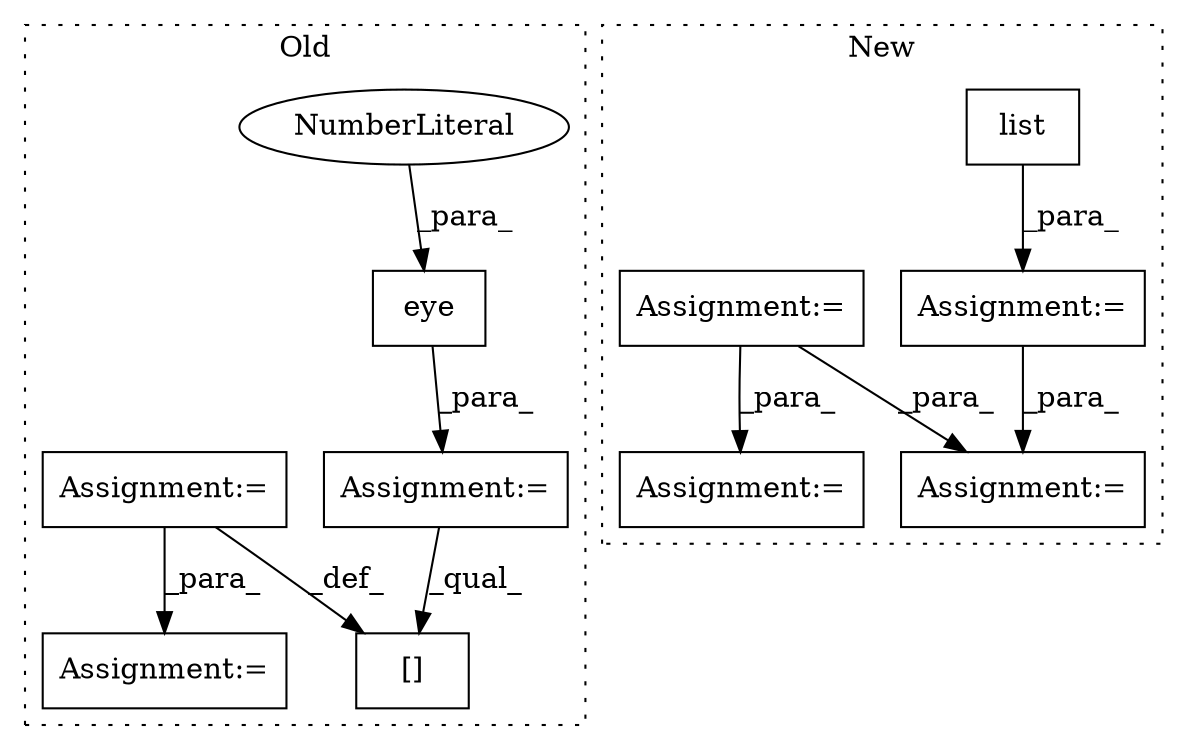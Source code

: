 digraph G {
subgraph cluster0 {
1 [label="eye" a="32" s="3713,3718" l="4,1" shape="box"];
3 [label="NumberLiteral" a="34" s="3717" l="1" shape="ellipse"];
4 [label="Assignment:=" a="7" s="3706" l="1" shape="box"];
5 [label="[]" a="2" s="3801,3844" l="12,2" shape="box"];
9 [label="Assignment:=" a="7" s="3544" l="1" shape="box"];
10 [label="Assignment:=" a="7" s="3784" l="1" shape="box"];
label = "Old";
style="dotted";
}
subgraph cluster1 {
2 [label="list" a="32" s="1650,1675" l="5,1" shape="box"];
6 [label="Assignment:=" a="7" s="1830" l="1" shape="box"];
7 [label="Assignment:=" a="7" s="1604" l="1" shape="box"];
8 [label="Assignment:=" a="7" s="3483" l="1" shape="box"];
11 [label="Assignment:=" a="7" s="1649" l="1" shape="box"];
label = "New";
style="dotted";
}
1 -> 4 [label="_para_"];
2 -> 11 [label="_para_"];
3 -> 1 [label="_para_"];
4 -> 5 [label="_qual_"];
7 -> 6 [label="_para_"];
7 -> 8 [label="_para_"];
9 -> 10 [label="_para_"];
9 -> 5 [label="_def_"];
11 -> 6 [label="_para_"];
}